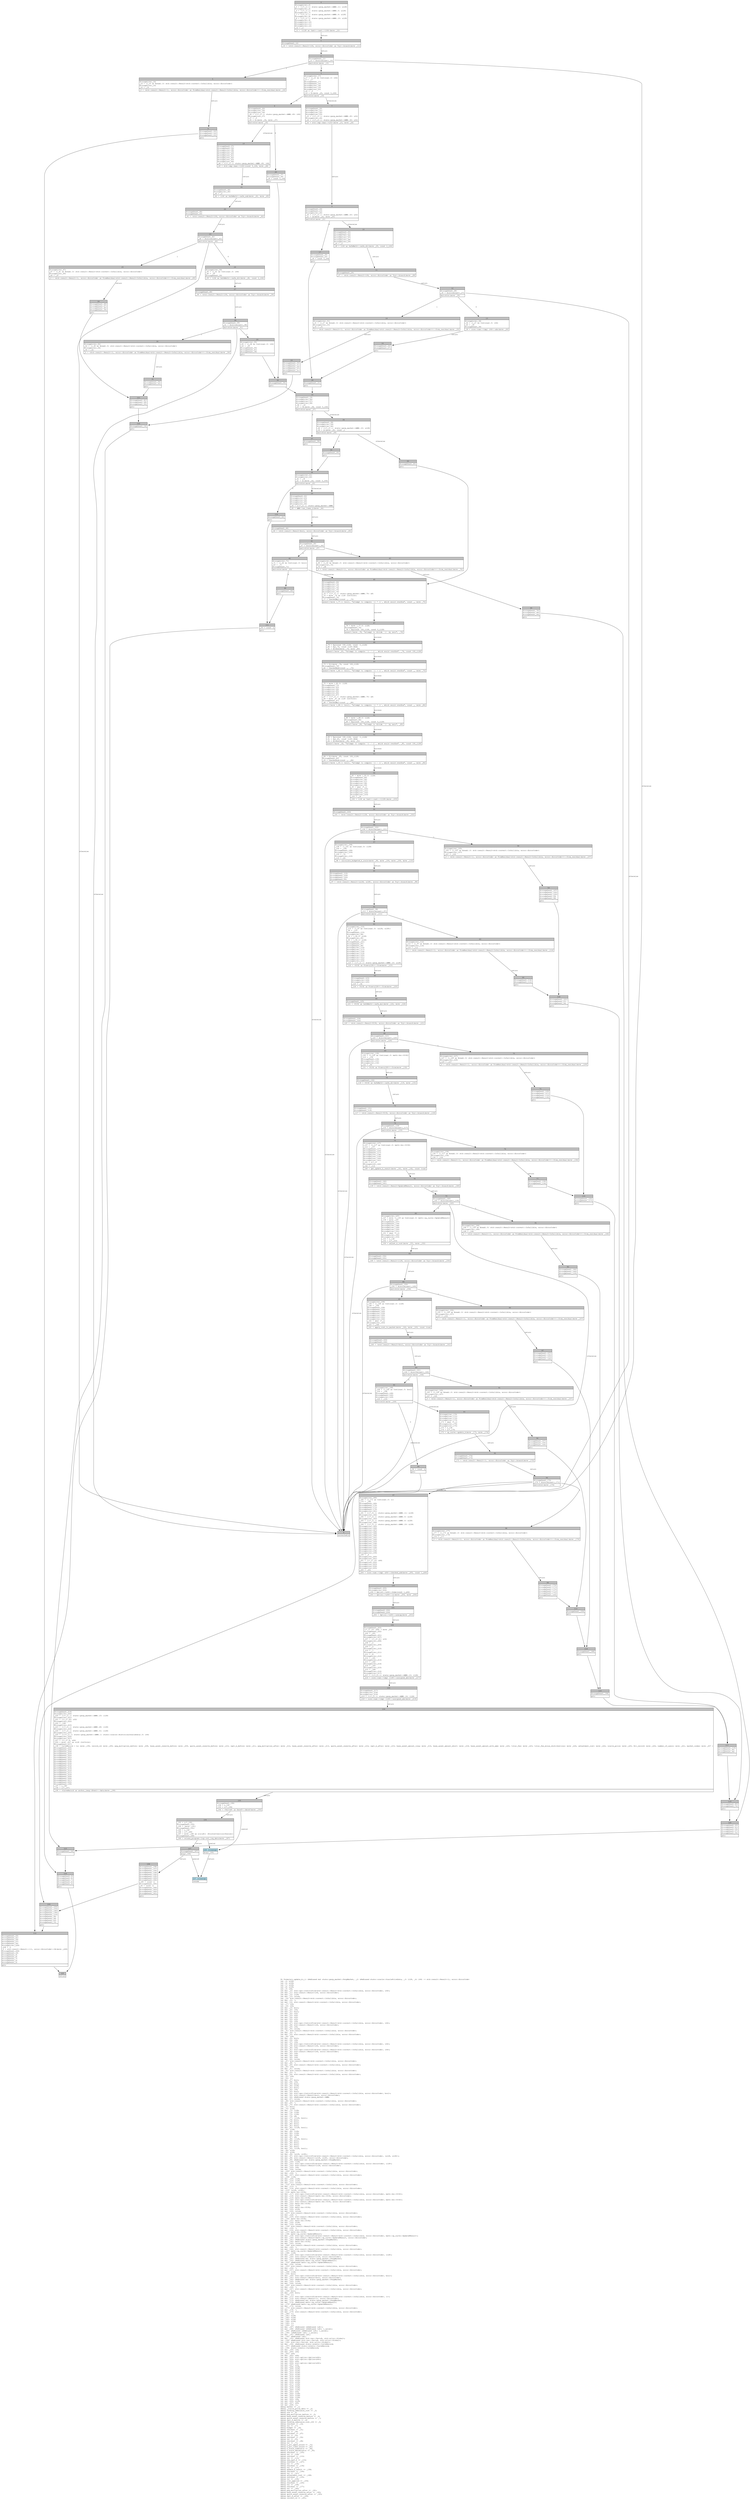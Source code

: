 digraph Mir_0_89 {
    graph [fontname="Courier, monospace"];
    node [fontname="Courier, monospace"];
    edge [fontname="Courier, monospace"];
    label=<fn formulaic_update_k(_1: &amp;ReErased mut state::perp_market::PerpMarket, _2: &amp;ReErased state::oracle::OraclePriceData, _3: i128, _4: i64) -&gt; std::result::Result&lt;(), error::ErrorCode&gt;<br align="left"/>let _5: u128;<br align="left"/>let _6: u128;<br align="left"/>let _7: u128;<br align="left"/>let _8: u128;<br align="left"/>let _9: i64;<br align="left"/>let mut _10: std::ops::ControlFlow&lt;std::result::Result&lt;std::convert::Infallible, error::ErrorCode&gt;, i64&gt;;<br align="left"/>let mut _11: std::result::Result&lt;i64, error::ErrorCode&gt;;<br align="left"/>let mut _12: i128;<br align="left"/>let mut _13: isize;<br align="left"/>let _14: std::result::Result&lt;std::convert::Infallible, error::ErrorCode&gt;;<br align="left"/>let mut _15: !;<br align="left"/>let mut _16: std::result::Result&lt;std::convert::Infallible, error::ErrorCode&gt;;<br align="left"/>let _17: i64;<br align="left"/>let _18: i64;<br align="left"/>let mut _19: bool;<br align="left"/>let mut _20: i64;<br align="left"/>let mut _21: bool;<br align="left"/>let mut _22: u32;<br align="left"/>let mut _23: u32;<br align="left"/>let mut _24: u32;<br align="left"/>let mut _25: u32;<br align="left"/>let mut _26: i64;<br align="left"/>let mut _27: std::ops::ControlFlow&lt;std::result::Result&lt;std::convert::Infallible, error::ErrorCode&gt;, i64&gt;;<br align="left"/>let mut _28: std::result::Result&lt;i64, error::ErrorCode&gt;;<br align="left"/>let mut _29: i64;<br align="left"/>let mut _30: isize;<br align="left"/>let _31: std::result::Result&lt;std::convert::Infallible, error::ErrorCode&gt;;<br align="left"/>let mut _32: !;<br align="left"/>let mut _33: std::result::Result&lt;std::convert::Infallible, error::ErrorCode&gt;;<br align="left"/>let _34: i64;<br align="left"/>let mut _35: bool;<br align="left"/>let mut _36: i64;<br align="left"/>let mut _37: i64;<br align="left"/>let mut _38: std::ops::ControlFlow&lt;std::result::Result&lt;std::convert::Infallible, error::ErrorCode&gt;, i64&gt;;<br align="left"/>let mut _39: std::result::Result&lt;i64, error::ErrorCode&gt;;<br align="left"/>let mut _40: i64;<br align="left"/>let mut _41: std::ops::ControlFlow&lt;std::result::Result&lt;std::convert::Infallible, error::ErrorCode&gt;, i64&gt;;<br align="left"/>let mut _42: std::result::Result&lt;i64, error::ErrorCode&gt;;<br align="left"/>let mut _43: i64;<br align="left"/>let mut _44: i64;<br align="left"/>let mut _45: i64;<br align="left"/>let mut _46: isize;<br align="left"/>let _47: std::result::Result&lt;std::convert::Infallible, error::ErrorCode&gt;;<br align="left"/>let mut _48: !;<br align="left"/>let mut _49: std::result::Result&lt;std::convert::Infallible, error::ErrorCode&gt;;<br align="left"/>let _50: i64;<br align="left"/>let mut _51: isize;<br align="left"/>let _52: std::result::Result&lt;std::convert::Infallible, error::ErrorCode&gt;;<br align="left"/>let mut _53: !;<br align="left"/>let mut _54: std::result::Result&lt;std::convert::Infallible, error::ErrorCode&gt;;<br align="left"/>let _55: i64;<br align="left"/>let _56: ();<br align="left"/>let mut _57: bool;<br align="left"/>let mut _58: i64;<br align="left"/>let mut _59: bool;<br align="left"/>let mut _60: u128;<br align="left"/>let mut _61: bool;<br align="left"/>let mut _62: i64;<br align="left"/>let mut _63: bool;<br align="left"/>let mut _64: std::ops::ControlFlow&lt;std::result::Result&lt;std::convert::Infallible, error::ErrorCode&gt;, bool&gt;;<br align="left"/>let mut _65: std::result::Result&lt;bool, error::ErrorCode&gt;;<br align="left"/>let mut _66: &amp;ReErased state::perp_market::AMM;<br align="left"/>let mut _67: isize;<br align="left"/>let _68: std::result::Result&lt;std::convert::Infallible, error::ErrorCode&gt;;<br align="left"/>let mut _69: !;<br align="left"/>let mut _70: std::result::Result&lt;std::convert::Infallible, error::ErrorCode&gt;;<br align="left"/>let _71: bool;<br align="left"/>let _72: i128;<br align="left"/>let mut _73: i128;<br align="left"/>let mut _74: i128;<br align="left"/>let mut _75: i128;<br align="left"/>let mut _76: u8;<br align="left"/>let mut _77: (i128, bool);<br align="left"/>let mut _78: bool;<br align="left"/>let mut _79: bool;<br align="left"/>let mut _80: bool;<br align="left"/>let mut _81: bool;<br align="left"/>let mut _82: (i128, bool);<br align="left"/>let _83: i128;<br align="left"/>let mut _84: i128;<br align="left"/>let mut _85: i128;<br align="left"/>let mut _86: i128;<br align="left"/>let mut _87: u8;<br align="left"/>let mut _88: (i128, bool);<br align="left"/>let mut _89: bool;<br align="left"/>let mut _90: bool;<br align="left"/>let mut _91: bool;<br align="left"/>let mut _92: bool;<br align="left"/>let mut _93: (i128, bool);<br align="left"/>let _94: u128;<br align="left"/>let _95: u128;<br align="left"/>let mut _96: (u128, u128);<br align="left"/>let mut _97: std::ops::ControlFlow&lt;std::result::Result&lt;std::convert::Infallible, error::ErrorCode&gt;, (u128, u128)&gt;;<br align="left"/>let mut _98: std::result::Result&lt;(u128, u128), error::ErrorCode&gt;;<br align="left"/>let mut _99: &amp;ReErased mut state::perp_market::PerpMarket;<br align="left"/>let mut _100: i128;<br align="left"/>let mut _101: std::ops::ControlFlow&lt;std::result::Result&lt;std::convert::Infallible, error::ErrorCode&gt;, i128&gt;;<br align="left"/>let mut _102: std::result::Result&lt;i128, error::ErrorCode&gt;;<br align="left"/>let mut _103: i64;<br align="left"/>let mut _104: isize;<br align="left"/>let _105: std::result::Result&lt;std::convert::Infallible, error::ErrorCode&gt;;<br align="left"/>let mut _106: !;<br align="left"/>let mut _107: std::result::Result&lt;std::convert::Infallible, error::ErrorCode&gt;;<br align="left"/>let _108: i128;<br align="left"/>let mut _109: i128;<br align="left"/>let mut _110: i128;<br align="left"/>let mut _111: isize;<br align="left"/>let _112: std::result::Result&lt;std::convert::Infallible, error::ErrorCode&gt;;<br align="left"/>let mut _113: !;<br align="left"/>let mut _114: std::result::Result&lt;std::convert::Infallible, error::ErrorCode&gt;;<br align="left"/>let _115: (u128, u128);<br align="left"/>let _116: math::bn::U192;<br align="left"/>let mut _117: std::ops::ControlFlow&lt;std::result::Result&lt;std::convert::Infallible, error::ErrorCode&gt;, math::bn::U192&gt;;<br align="left"/>let mut _118: std::result::Result&lt;math::bn::U192, error::ErrorCode&gt;;<br align="left"/>let mut _119: math::bn::U192;<br align="left"/>let mut _120: std::ops::ControlFlow&lt;std::result::Result&lt;std::convert::Infallible, error::ErrorCode&gt;, math::bn::U192&gt;;<br align="left"/>let mut _121: std::result::Result&lt;math::bn::U192, error::ErrorCode&gt;;<br align="left"/>let mut _122: math::bn::U192;<br align="left"/>let mut _123: u128;<br align="left"/>let mut _124: math::bn::U192;<br align="left"/>let mut _125: u128;<br align="left"/>let mut _126: isize;<br align="left"/>let _127: std::result::Result&lt;std::convert::Infallible, error::ErrorCode&gt;;<br align="left"/>let mut _128: !;<br align="left"/>let mut _129: std::result::Result&lt;std::convert::Infallible, error::ErrorCode&gt;;<br align="left"/>let _130: math::bn::U192;<br align="left"/>let mut _131: math::bn::U192;<br align="left"/>let mut _132: u128;<br align="left"/>let mut _133: isize;<br align="left"/>let _134: std::result::Result&lt;std::convert::Infallible, error::ErrorCode&gt;;<br align="left"/>let mut _135: !;<br align="left"/>let mut _136: std::result::Result&lt;std::convert::Infallible, error::ErrorCode&gt;;<br align="left"/>let _137: math::bn::U192;<br align="left"/>let _138: math::cp_curve::UpdateKResult;<br align="left"/>let mut _139: std::ops::ControlFlow&lt;std::result::Result&lt;std::convert::Infallible, error::ErrorCode&gt;, math::cp_curve::UpdateKResult&gt;;<br align="left"/>let mut _140: std::result::Result&lt;math::cp_curve::UpdateKResult, error::ErrorCode&gt;;<br align="left"/>let mut _141: &amp;ReErased state::perp_market::PerpMarket;<br align="left"/>let mut _142: math::bn::U192;<br align="left"/>let mut _143: isize;<br align="left"/>let _144: std::result::Result&lt;std::convert::Infallible, error::ErrorCode&gt;;<br align="left"/>let mut _145: !;<br align="left"/>let mut _146: std::result::Result&lt;std::convert::Infallible, error::ErrorCode&gt;;<br align="left"/>let _147: math::cp_curve::UpdateKResult;<br align="left"/>let _148: i128;<br align="left"/>let mut _149: std::ops::ControlFlow&lt;std::result::Result&lt;std::convert::Infallible, error::ErrorCode&gt;, i128&gt;;<br align="left"/>let mut _150: std::result::Result&lt;i128, error::ErrorCode&gt;;<br align="left"/>let mut _151: &amp;ReErased mut state::perp_market::PerpMarket;<br align="left"/>let mut _152: &amp;ReErased math::cp_curve::UpdateKResult;<br align="left"/>let _153: &amp;ReErased math::cp_curve::UpdateKResult;<br align="left"/>let mut _154: isize;<br align="left"/>let _155: std::result::Result&lt;std::convert::Infallible, error::ErrorCode&gt;;<br align="left"/>let mut _156: !;<br align="left"/>let mut _157: std::result::Result&lt;std::convert::Infallible, error::ErrorCode&gt;;<br align="left"/>let _158: i128;<br align="left"/>let _159: bool;<br align="left"/>let mut _160: std::ops::ControlFlow&lt;std::result::Result&lt;std::convert::Infallible, error::ErrorCode&gt;, bool&gt;;<br align="left"/>let mut _161: std::result::Result&lt;bool, error::ErrorCode&gt;;<br align="left"/>let mut _162: &amp;ReErased mut state::perp_market::PerpMarket;<br align="left"/>let mut _163: i128;<br align="left"/>let mut _164: isize;<br align="left"/>let _165: std::result::Result&lt;std::convert::Infallible, error::ErrorCode&gt;;<br align="left"/>let mut _166: !;<br align="left"/>let mut _167: std::result::Result&lt;std::convert::Infallible, error::ErrorCode&gt;;<br align="left"/>let _168: bool;<br align="left"/>let mut _169: bool;<br align="left"/>let _170: ();<br align="left"/>let mut _171: std::ops::ControlFlow&lt;std::result::Result&lt;std::convert::Infallible, error::ErrorCode&gt;, ()&gt;;<br align="left"/>let mut _172: std::result::Result&lt;(), error::ErrorCode&gt;;<br align="left"/>let mut _173: &amp;ReErased mut state::perp_market::PerpMarket;<br align="left"/>let mut _174: &amp;ReErased math::cp_curve::UpdateKResult;<br align="left"/>let _175: &amp;ReErased math::cp_curve::UpdateKResult;<br align="left"/>let mut _176: isize;<br align="left"/>let _177: std::result::Result&lt;std::convert::Infallible, error::ErrorCode&gt;;<br align="left"/>let mut _178: !;<br align="left"/>let mut _179: std::result::Result&lt;std::convert::Infallible, error::ErrorCode&gt;;<br align="left"/>let _180: ();<br align="left"/>let _181: u128;<br align="left"/>let _182: u128;<br align="left"/>let _183: u128;<br align="left"/>let _184: u128;<br align="left"/>let _185: ();<br align="left"/>let _186: ();<br align="left"/>let mut _187: &amp;ReErased [&amp;ReErased [u8]];<br align="left"/>let mut _188: &amp;ReErased [&amp;ReErased [u8]; 1_usize];<br align="left"/>let _189: &amp;ReErased [&amp;ReErased [u8]; 1_usize];<br align="left"/>let _190: [&amp;ReErased [u8]; 1_usize];<br align="left"/>let mut _191: &amp;ReErased [u8];<br align="left"/>let _192: &amp;ReErased [u8];<br align="left"/>let mut _193: &amp;ReErased std::vec::Vec&lt;u8, std::alloc::Global&gt;;<br align="left"/>let _194: &amp;ReErased std::vec::Vec&lt;u8, std::alloc::Global&gt;;<br align="left"/>let _195: std::vec::Vec&lt;u8, std::alloc::Global&gt;;<br align="left"/>let mut _196: &amp;ReErased state::events::CurveRecord;<br align="left"/>let _197: &amp;ReErased state::events::CurveRecord;<br align="left"/>let _198: state::events::CurveRecord;<br align="left"/>let mut _199: i64;<br align="left"/>let mut _200: u64;<br align="left"/>let _201: u64;<br align="left"/>let mut _202: u64;<br align="left"/>let mut _203: std::option::Option&lt;u64&gt;;<br align="left"/>let mut _204: std::option::Option&lt;u64&gt;;<br align="left"/>let mut _205: u64;<br align="left"/>let mut _206: std::option::Option&lt;u64&gt;;<br align="left"/>let mut _207: u16;<br align="left"/>let mut _208: u128;<br align="left"/>let mut _209: u128;<br align="left"/>let mut _210: u128;<br align="left"/>let mut _211: u128;<br align="left"/>let mut _212: u128;<br align="left"/>let mut _213: u128;<br align="left"/>let mut _214: u128;<br align="left"/>let mut _215: u128;<br align="left"/>let mut _216: u128;<br align="left"/>let mut _217: i128;<br align="left"/>let mut _218: u128;<br align="left"/>let mut _219: i128;<br align="left"/>let mut _220: i128;<br align="left"/>let mut _221: u32;<br align="left"/>let mut _222: i128;<br align="left"/>let mut _223: i128;<br align="left"/>let mut _224: i128;<br align="left"/>let mut _225: i64;<br align="left"/>let mut _226: u128;<br align="left"/>let mut _227: u64;<br align="left"/>let mut _228: ();<br align="left"/>debug market =&gt; _1;<br align="left"/>debug _oracle_price_data =&gt; _2;<br align="left"/>debug funding_imbalance_cost =&gt; _3;<br align="left"/>debug now =&gt; _4;<br align="left"/>debug peg_multiplier_before =&gt; _5;<br align="left"/>debug base_asset_reserve_before =&gt; _6;<br align="left"/>debug quote_asset_reserve_before =&gt; _7;<br align="left"/>debug sqrt_k_before =&gt; _8;<br align="left"/>debug funding_imbalance_cost_i64 =&gt; _9;<br align="left"/>debug residual =&gt; _14;<br align="left"/>debug val =&gt; _17;<br align="left"/>debug budget =&gt; _18;<br align="left"/>debug residual =&gt; _31;<br align="left"/>debug val =&gt; _34;<br align="left"/>debug residual =&gt; _47;<br align="left"/>debug val =&gt; _50;<br align="left"/>debug residual =&gt; _52;<br align="left"/>debug val =&gt; _55;<br align="left"/>debug residual =&gt; _68;<br align="left"/>debug val =&gt; _71;<br align="left"/>debug k_pct_upper_bound =&gt; _72;<br align="left"/>debug k_pct_lower_bound =&gt; _83;<br align="left"/>debug k_scale_numerator =&gt; _94;<br align="left"/>debug k_scale_denominator =&gt; _95;<br align="left"/>debug residual =&gt; _105;<br align="left"/>debug val =&gt; _108;<br align="left"/>debug residual =&gt; _112;<br align="left"/>debug val =&gt; _115;<br align="left"/>debug new_sqrt_k =&gt; _116;<br align="left"/>debug residual =&gt; _127;<br align="left"/>debug val =&gt; _130;<br align="left"/>debug residual =&gt; _134;<br align="left"/>debug val =&gt; _137;<br align="left"/>debug update_k_result =&gt; _138;<br align="left"/>debug residual =&gt; _144;<br align="left"/>debug val =&gt; _147;<br align="left"/>debug adjustment_cost =&gt; _148;<br align="left"/>debug residual =&gt; _155;<br align="left"/>debug val =&gt; _158;<br align="left"/>debug cost_applied =&gt; _159;<br align="left"/>debug residual =&gt; _165;<br align="left"/>debug val =&gt; _168;<br align="left"/>debug residual =&gt; _177;<br align="left"/>debug val =&gt; _180;<br align="left"/>debug peg_multiplier_after =&gt; _181;<br align="left"/>debug base_asset_reserve_after =&gt; _182;<br align="left"/>debug quote_asset_reserve_after =&gt; _183;<br align="left"/>debug sqrt_k_after =&gt; _184;<br align="left"/>debug current_id =&gt; _201;<br align="left"/>>;
    bb0__0_89 [shape="none", label=<<table border="0" cellborder="1" cellspacing="0"><tr><td bgcolor="gray" align="center" colspan="1">0</td></tr><tr><td align="left" balign="left">StorageLive(_5)<br/>_5 = (((*_1).1: state::perp_market::AMM).11: u128)<br/>StorageLive(_6)<br/>_6 = (((*_1).1: state::perp_market::AMM).5: u128)<br/>StorageLive(_7)<br/>_7 = (((*_1).1: state::perp_market::AMM).6: u128)<br/>StorageLive(_8)<br/>_8 = (((*_1).1: state::perp_market::AMM).10: u128)<br/>StorageLive(_9)<br/>StorageLive(_10)<br/>StorageLive(_11)<br/>StorageLive(_12)<br/>_12 = _3<br/></td></tr><tr><td align="left">_11 = &lt;i128 as Cast&gt;::cast::&lt;i64&gt;(move _12)</td></tr></table>>];
    bb1__0_89 [shape="none", label=<<table border="0" cellborder="1" cellspacing="0"><tr><td bgcolor="gray" align="center" colspan="1">1</td></tr><tr><td align="left" balign="left">StorageDead(_12)<br/></td></tr><tr><td align="left">_10 = &lt;std::result::Result&lt;i64, error::ErrorCode&gt; as Try&gt;::branch(move _11)</td></tr></table>>];
    bb2__0_89 [shape="none", label=<<table border="0" cellborder="1" cellspacing="0"><tr><td bgcolor="gray" align="center" colspan="1">2</td></tr><tr><td align="left" balign="left">StorageDead(_11)<br/>_13 = discriminant(_10)<br/></td></tr><tr><td align="left">switchInt(move _13)</td></tr></table>>];
    bb3__0_89 [shape="none", label=<<table border="0" cellborder="1" cellspacing="0"><tr><td bgcolor="gray" align="center" colspan="1">3</td></tr><tr><td align="left" balign="left">StorageLive(_17)<br/>_17 = ((_10 as Continue).0: i64)<br/>_9 = _17<br/>StorageDead(_17)<br/>StorageDead(_10)<br/>StorageLive(_18)<br/>StorageLive(_19)<br/>StorageLive(_20)<br/>_20 = _9<br/>_19 = Lt(move _20, const 0_i64)<br/></td></tr><tr><td align="left">switchInt(move _19)</td></tr></table>>];
    bb4__0_89 [shape="none", label=<<table border="0" cellborder="1" cellspacing="0"><tr><td bgcolor="gray" align="center" colspan="1">4</td></tr><tr><td align="left">unreachable</td></tr></table>>];
    bb5__0_89 [shape="none", label=<<table border="0" cellborder="1" cellspacing="0"><tr><td bgcolor="gray" align="center" colspan="1">5</td></tr><tr><td align="left" balign="left">StorageLive(_14)<br/>_14 = ((_10 as Break).0: std::result::Result&lt;std::convert::Infallible, error::ErrorCode&gt;)<br/>StorageLive(_16)<br/>_16 = _14<br/></td></tr><tr><td align="left">_0 = &lt;std::result::Result&lt;(), error::ErrorCode&gt; as FromResidual&lt;std::result::Result&lt;Infallible, error::ErrorCode&gt;&gt;&gt;::from_residual(move _16)</td></tr></table>>];
    bb6__0_89 [shape="none", label=<<table border="0" cellborder="1" cellspacing="0"><tr><td bgcolor="gray" align="center" colspan="1">6</td></tr><tr><td align="left" balign="left">StorageDead(_16)<br/>StorageDead(_14)<br/>StorageDead(_10)<br/></td></tr><tr><td align="left">goto</td></tr></table>>];
    bb7__0_89 [shape="none", label=<<table border="0" cellborder="1" cellspacing="0"><tr><td bgcolor="gray" align="center" colspan="1">7</td></tr><tr><td align="left" balign="left">StorageDead(_20)<br/>StorageLive(_21)<br/>StorageLive(_22)<br/>StorageLive(_23)<br/>_23 = (((*_1).1: state::perp_market::AMM).65: u32)<br/>StorageLive(_24)<br/>_24 = (((*_1).1: state::perp_market::AMM).66: u32)<br/></td></tr><tr><td align="left">_22 = std::cmp::max::&lt;u32&gt;(move _23, move _24)</td></tr></table>>];
    bb8__0_89 [shape="none", label=<<table border="0" cellborder="1" cellspacing="0"><tr><td bgcolor="gray" align="center" colspan="1">8</td></tr><tr><td align="left" balign="left">StorageDead(_20)<br/>StorageLive(_35)<br/>StorageLive(_36)<br/>_36 = (((*_1).1: state::perp_market::AMM).49: i64)<br/>StorageLive(_37)<br/>_37 = _9<br/>_35 = Lt(move _36, move _37)<br/></td></tr><tr><td align="left">switchInt(move _35)</td></tr></table>>];
    bb9__0_89 [shape="none", label=<<table border="0" cellborder="1" cellspacing="0"><tr><td bgcolor="gray" align="center" colspan="1">9</td></tr><tr><td align="left" balign="left">StorageDead(_24)<br/>StorageDead(_23)<br/>StorageLive(_25)<br/>_25 = (((*_1).1: state::perp_market::AMM).63: u32)<br/>_21 = Le(move _22, move _25)<br/></td></tr><tr><td align="left">switchInt(move _21)</td></tr></table>>];
    bb10__0_89 [shape="none", label=<<table border="0" cellborder="1" cellspacing="0"><tr><td bgcolor="gray" align="center" colspan="1">10</td></tr><tr><td align="left" balign="left">StorageDead(_25)<br/>StorageDead(_22)<br/>StorageLive(_26)<br/>StorageLive(_27)<br/>StorageLive(_28)<br/>StorageLive(_29)<br/>_29 = _9<br/></td></tr><tr><td align="left">_28 = &lt;i64 as SafeMath&gt;::safe_div(move _29, const 2_i64)</td></tr></table>>];
    bb11__0_89 [shape="none", label=<<table border="0" cellborder="1" cellspacing="0"><tr><td bgcolor="gray" align="center" colspan="1">11</td></tr><tr><td align="left" balign="left">StorageDead(_29)<br/></td></tr><tr><td align="left">_27 = &lt;std::result::Result&lt;i64, error::ErrorCode&gt; as Try&gt;::branch(move _28)</td></tr></table>>];
    bb12__0_89 [shape="none", label=<<table border="0" cellborder="1" cellspacing="0"><tr><td bgcolor="gray" align="center" colspan="1">12</td></tr><tr><td align="left" balign="left">StorageDead(_28)<br/>_30 = discriminant(_27)<br/></td></tr><tr><td align="left">switchInt(move _30)</td></tr></table>>];
    bb13__0_89 [shape="none", label=<<table border="0" cellborder="1" cellspacing="0"><tr><td bgcolor="gray" align="center" colspan="1">13</td></tr><tr><td align="left" balign="left">StorageLive(_34)<br/>_34 = ((_27 as Continue).0: i64)<br/>_26 = _34<br/>StorageDead(_34)<br/></td></tr><tr><td align="left">_18 = core::num::&lt;impl i64&gt;::abs(move _26)</td></tr></table>>];
    bb14__0_89 [shape="none", label=<<table border="0" cellborder="1" cellspacing="0"><tr><td bgcolor="gray" align="center" colspan="1">14</td></tr><tr><td align="left" balign="left">StorageLive(_31)<br/>_31 = ((_27 as Break).0: std::result::Result&lt;std::convert::Infallible, error::ErrorCode&gt;)<br/>StorageLive(_33)<br/>_33 = _31<br/></td></tr><tr><td align="left">_0 = &lt;std::result::Result&lt;(), error::ErrorCode&gt; as FromResidual&lt;std::result::Result&lt;Infallible, error::ErrorCode&gt;&gt;&gt;::from_residual(move _33)</td></tr></table>>];
    bb15__0_89 [shape="none", label=<<table border="0" cellborder="1" cellspacing="0"><tr><td bgcolor="gray" align="center" colspan="1">15</td></tr><tr><td align="left" balign="left">StorageDead(_33)<br/>StorageDead(_31)<br/>StorageDead(_26)<br/>StorageDead(_27)<br/>StorageDead(_21)<br/></td></tr><tr><td align="left">goto</td></tr></table>>];
    bb16__0_89 [shape="none", label=<<table border="0" cellborder="1" cellspacing="0"><tr><td bgcolor="gray" align="center" colspan="1">16</td></tr><tr><td align="left" balign="left">StorageDead(_26)<br/>StorageDead(_27)<br/></td></tr><tr><td align="left">goto</td></tr></table>>];
    bb17__0_89 [shape="none", label=<<table border="0" cellborder="1" cellspacing="0"><tr><td bgcolor="gray" align="center" colspan="1">17</td></tr><tr><td align="left" balign="left">StorageDead(_25)<br/>StorageDead(_22)<br/>_18 = const 0_i64<br/></td></tr><tr><td align="left">goto</td></tr></table>>];
    bb18__0_89 [shape="none", label=<<table border="0" cellborder="1" cellspacing="0"><tr><td bgcolor="gray" align="center" colspan="1">18</td></tr><tr><td align="left" balign="left">StorageDead(_21)<br/></td></tr><tr><td align="left">goto</td></tr></table>>];
    bb19__0_89 [shape="none", label=<<table border="0" cellborder="1" cellspacing="0"><tr><td bgcolor="gray" align="center" colspan="1">19</td></tr><tr><td align="left" balign="left">StorageDead(_37)<br/>StorageDead(_36)<br/>StorageLive(_38)<br/>StorageLive(_39)<br/>StorageLive(_40)<br/>StorageLive(_41)<br/>StorageLive(_42)<br/>StorageLive(_43)<br/>StorageLive(_44)<br/>_44 = (((*_1).1: state::perp_market::AMM).49: i64)<br/></td></tr><tr><td align="left">_43 = std::cmp::max::&lt;i64&gt;(const 0_i64, move _44)</td></tr></table>>];
    bb20__0_89 [shape="none", label=<<table border="0" cellborder="1" cellspacing="0"><tr><td bgcolor="gray" align="center" colspan="1">20</td></tr><tr><td align="left" balign="left">StorageDead(_37)<br/>StorageDead(_36)<br/>_18 = const 0_i64<br/></td></tr><tr><td align="left">goto</td></tr></table>>];
    bb21__0_89 [shape="none", label=<<table border="0" cellborder="1" cellspacing="0"><tr><td bgcolor="gray" align="center" colspan="1">21</td></tr><tr><td align="left" balign="left">StorageDead(_44)<br/>StorageLive(_45)<br/>_45 = _9<br/></td></tr><tr><td align="left">_42 = &lt;i64 as SafeMath&gt;::safe_sub(move _43, move _45)</td></tr></table>>];
    bb22__0_89 [shape="none", label=<<table border="0" cellborder="1" cellspacing="0"><tr><td bgcolor="gray" align="center" colspan="1">22</td></tr><tr><td align="left" balign="left">StorageDead(_45)<br/>StorageDead(_43)<br/></td></tr><tr><td align="left">_41 = &lt;std::result::Result&lt;i64, error::ErrorCode&gt; as Try&gt;::branch(move _42)</td></tr></table>>];
    bb23__0_89 [shape="none", label=<<table border="0" cellborder="1" cellspacing="0"><tr><td bgcolor="gray" align="center" colspan="1">23</td></tr><tr><td align="left" balign="left">StorageDead(_42)<br/>_46 = discriminant(_41)<br/></td></tr><tr><td align="left">switchInt(move _46)</td></tr></table>>];
    bb24__0_89 [shape="none", label=<<table border="0" cellborder="1" cellspacing="0"><tr><td bgcolor="gray" align="center" colspan="1">24</td></tr><tr><td align="left" balign="left">StorageLive(_50)<br/>_50 = ((_41 as Continue).0: i64)<br/>_40 = _50<br/>StorageDead(_50)<br/></td></tr><tr><td align="left">_39 = &lt;i64 as SafeMath&gt;::safe_div(move _40, const 2_i64)</td></tr></table>>];
    bb25__0_89 [shape="none", label=<<table border="0" cellborder="1" cellspacing="0"><tr><td bgcolor="gray" align="center" colspan="1">25</td></tr><tr><td align="left" balign="left">StorageLive(_47)<br/>_47 = ((_41 as Break).0: std::result::Result&lt;std::convert::Infallible, error::ErrorCode&gt;)<br/>StorageLive(_49)<br/>_49 = _47<br/></td></tr><tr><td align="left">_0 = &lt;std::result::Result&lt;(), error::ErrorCode&gt; as FromResidual&lt;std::result::Result&lt;Infallible, error::ErrorCode&gt;&gt;&gt;::from_residual(move _49)</td></tr></table>>];
    bb26__0_89 [shape="none", label=<<table border="0" cellborder="1" cellspacing="0"><tr><td bgcolor="gray" align="center" colspan="1">26</td></tr><tr><td align="left" balign="left">StorageDead(_49)<br/>StorageDead(_47)<br/>StorageDead(_40)<br/>StorageDead(_39)<br/></td></tr><tr><td align="left">goto</td></tr></table>>];
    bb27__0_89 [shape="none", label=<<table border="0" cellborder="1" cellspacing="0"><tr><td bgcolor="gray" align="center" colspan="1">27</td></tr><tr><td align="left" balign="left">StorageDead(_40)<br/></td></tr><tr><td align="left">_38 = &lt;std::result::Result&lt;i64, error::ErrorCode&gt; as Try&gt;::branch(move _39)</td></tr></table>>];
    bb28__0_89 [shape="none", label=<<table border="0" cellborder="1" cellspacing="0"><tr><td bgcolor="gray" align="center" colspan="1">28</td></tr><tr><td align="left" balign="left">StorageDead(_39)<br/>_51 = discriminant(_38)<br/></td></tr><tr><td align="left">switchInt(move _51)</td></tr></table>>];
    bb29__0_89 [shape="none", label=<<table border="0" cellborder="1" cellspacing="0"><tr><td bgcolor="gray" align="center" colspan="1">29</td></tr><tr><td align="left" balign="left">StorageLive(_55)<br/>_55 = ((_38 as Continue).0: i64)<br/>_18 = _55<br/>StorageDead(_55)<br/>StorageDead(_41)<br/>StorageDead(_38)<br/></td></tr><tr><td align="left">goto</td></tr></table>>];
    bb30__0_89 [shape="none", label=<<table border="0" cellborder="1" cellspacing="0"><tr><td bgcolor="gray" align="center" colspan="1">30</td></tr><tr><td align="left" balign="left">StorageLive(_52)<br/>_52 = ((_38 as Break).0: std::result::Result&lt;std::convert::Infallible, error::ErrorCode&gt;)<br/>StorageLive(_54)<br/>_54 = _52<br/></td></tr><tr><td align="left">_0 = &lt;std::result::Result&lt;(), error::ErrorCode&gt; as FromResidual&lt;std::result::Result&lt;Infallible, error::ErrorCode&gt;&gt;&gt;::from_residual(move _54)</td></tr></table>>];
    bb31__0_89 [shape="none", label=<<table border="0" cellborder="1" cellspacing="0"><tr><td bgcolor="gray" align="center" colspan="1">31</td></tr><tr><td align="left" balign="left">StorageDead(_54)<br/>StorageDead(_52)<br/></td></tr><tr><td align="left">goto</td></tr></table>>];
    bb32__0_89 [shape="none", label=<<table border="0" cellborder="1" cellspacing="0"><tr><td bgcolor="gray" align="center" colspan="1">32</td></tr><tr><td align="left" balign="left">StorageDead(_35)<br/></td></tr><tr><td align="left">goto</td></tr></table>>];
    bb33__0_89 [shape="none", label=<<table border="0" cellborder="1" cellspacing="0"><tr><td bgcolor="gray" align="center" colspan="1">33</td></tr><tr><td align="left" balign="left">StorageDead(_19)<br/>StorageLive(_56)<br/>StorageLive(_57)<br/>StorageLive(_58)<br/>_58 = _18<br/>_57 = Gt(move _58, const 0_i64)<br/></td></tr><tr><td align="left">switchInt(move _57)</td></tr></table>>];
    bb34__0_89 [shape="none", label=<<table border="0" cellborder="1" cellspacing="0"><tr><td bgcolor="gray" align="center" colspan="1">34</td></tr><tr><td align="left" balign="left">StorageDead(_58)<br/>StorageLive(_59)<br/>StorageLive(_60)<br/>_60 = (((*_1).1: state::perp_market::AMM).10: u128)<br/>_59 = Lt(move _60, const _)<br/></td></tr><tr><td align="left">switchInt(move _59)</td></tr></table>>];
    bb35__0_89 [shape="none", label=<<table border="0" cellborder="1" cellspacing="0"><tr><td bgcolor="gray" align="center" colspan="1">35</td></tr><tr><td align="left" balign="left">StorageDead(_60)<br/></td></tr><tr><td align="left">goto</td></tr></table>>];
    bb36__0_89 [shape="none", label=<<table border="0" cellborder="1" cellspacing="0"><tr><td bgcolor="gray" align="center" colspan="1">36</td></tr><tr><td align="left" balign="left">StorageDead(_60)<br/></td></tr><tr><td align="left">goto</td></tr></table>>];
    bb37__0_89 [shape="none", label=<<table border="0" cellborder="1" cellspacing="0"><tr><td bgcolor="gray" align="center" colspan="1">37</td></tr><tr><td align="left" balign="left">StorageDead(_58)<br/></td></tr><tr><td align="left">goto</td></tr></table>>];
    bb38__0_89 [shape="none", label=<<table border="0" cellborder="1" cellspacing="0"><tr><td bgcolor="gray" align="center" colspan="1">38</td></tr><tr><td align="left" balign="left">StorageLive(_61)<br/>StorageLive(_62)<br/>_62 = _18<br/>_61 = Lt(move _62, const 0_i64)<br/></td></tr><tr><td align="left">switchInt(move _61)</td></tr></table>>];
    bb39__0_89 [shape="none", label=<<table border="0" cellborder="1" cellspacing="0"><tr><td bgcolor="gray" align="center" colspan="1">39</td></tr><tr><td align="left" balign="left">StorageDead(_62)<br/>StorageLive(_63)<br/>StorageLive(_64)<br/>StorageLive(_65)<br/>StorageLive(_66)<br/>_66 = &amp;((*_1).1: state::perp_market::AMM)<br/></td></tr><tr><td align="left">_65 = AMM::can_lower_k(move _66)</td></tr></table>>];
    bb40__0_89 [shape="none", label=<<table border="0" cellborder="1" cellspacing="0"><tr><td bgcolor="gray" align="center" colspan="1">40</td></tr><tr><td align="left" balign="left">StorageDead(_66)<br/></td></tr><tr><td align="left">_64 = &lt;std::result::Result&lt;bool, error::ErrorCode&gt; as Try&gt;::branch(move _65)</td></tr></table>>];
    bb41__0_89 [shape="none", label=<<table border="0" cellborder="1" cellspacing="0"><tr><td bgcolor="gray" align="center" colspan="1">41</td></tr><tr><td align="left" balign="left">StorageDead(_65)<br/>_67 = discriminant(_64)<br/></td></tr><tr><td align="left">switchInt(move _67)</td></tr></table>>];
    bb42__0_89 [shape="none", label=<<table border="0" cellborder="1" cellspacing="0"><tr><td bgcolor="gray" align="center" colspan="1">42</td></tr><tr><td align="left" balign="left">StorageLive(_71)<br/>_71 = ((_64 as Continue).0: bool)<br/>_63 = _71<br/>StorageDead(_71)<br/></td></tr><tr><td align="left">switchInt(move _63)</td></tr></table>>];
    bb43__0_89 [shape="none", label=<<table border="0" cellborder="1" cellspacing="0"><tr><td bgcolor="gray" align="center" colspan="1">43</td></tr><tr><td align="left" balign="left">StorageLive(_68)<br/>_68 = ((_64 as Break).0: std::result::Result&lt;std::convert::Infallible, error::ErrorCode&gt;)<br/>StorageLive(_70)<br/>_70 = _68<br/></td></tr><tr><td align="left">_0 = &lt;std::result::Result&lt;(), error::ErrorCode&gt; as FromResidual&lt;std::result::Result&lt;Infallible, error::ErrorCode&gt;&gt;&gt;::from_residual(move _70)</td></tr></table>>];
    bb44__0_89 [shape="none", label=<<table border="0" cellborder="1" cellspacing="0"><tr><td bgcolor="gray" align="center" colspan="1">44</td></tr><tr><td align="left" balign="left">StorageDead(_70)<br/>StorageDead(_68)<br/>StorageDead(_64)<br/></td></tr><tr><td align="left">goto</td></tr></table>>];
    bb45__0_89 [shape="none", label=<<table border="0" cellborder="1" cellspacing="0"><tr><td bgcolor="gray" align="center" colspan="1">45</td></tr><tr><td align="left" balign="left">StorageDead(_64)<br/>StorageLive(_72)<br/>StorageLive(_73)<br/>StorageLive(_74)<br/>StorageLive(_75)<br/>StorageLive(_76)<br/>_76 = (((*_1).1: state::perp_market::AMM).70: u8)<br/>_75 = move _76 as i128 (IntToInt)<br/>StorageDead(_76)<br/>_77 = CheckedMul(const _, _75)<br/></td></tr><tr><td align="left">assert(!move (_77.1: bool), &quot;attempt to compute `{} * {}`, which would overflow&quot;, const _, move _75)</td></tr></table>>];
    bb46__0_89 [shape="none", label=<<table border="0" cellborder="1" cellspacing="0"><tr><td bgcolor="gray" align="center" colspan="1">46</td></tr><tr><td align="left" balign="left">StorageDead(_64)<br/></td></tr><tr><td align="left">goto</td></tr></table>>];
    bb47__0_89 [shape="none", label=<<table border="0" cellborder="1" cellspacing="0"><tr><td bgcolor="gray" align="center" colspan="1">47</td></tr><tr><td align="left" balign="left">_74 = move (_77.0: i128)<br/>StorageDead(_75)<br/>_78 = Eq(const 100_i128, const 0_i128)<br/></td></tr><tr><td align="left">assert(!move _78, &quot;attempt to divide `{}` by zero&quot;, _74)</td></tr></table>>];
    bb48__0_89 [shape="none", label=<<table border="0" cellborder="1" cellspacing="0"><tr><td bgcolor="gray" align="center" colspan="1">48</td></tr><tr><td align="left" balign="left">_79 = Eq(const 100_i128, const -1_i128)<br/>_80 = Eq(_74, const i128::MIN)<br/>_81 = BitAnd(move _79, move _80)<br/></td></tr><tr><td align="left">assert(!move _81, &quot;attempt to compute `{} / {}`, which would overflow&quot;, _74, const 100_i128)</td></tr></table>>];
    bb49__0_89 [shape="none", label=<<table border="0" cellborder="1" cellspacing="0"><tr><td bgcolor="gray" align="center" colspan="1">49</td></tr><tr><td align="left" balign="left">_73 = Div(move _74, const 100_i128)<br/>StorageDead(_74)<br/>_82 = CheckedAdd(const _, _73)<br/></td></tr><tr><td align="left">assert(!move (_82.1: bool), &quot;attempt to compute `{} + {}`, which would overflow&quot;, const _, move _73)</td></tr></table>>];
    bb50__0_89 [shape="none", label=<<table border="0" cellborder="1" cellspacing="0"><tr><td bgcolor="gray" align="center" colspan="1">50</td></tr><tr><td align="left" balign="left">_72 = move (_82.0: i128)<br/>StorageDead(_73)<br/>StorageLive(_83)<br/>StorageLive(_84)<br/>StorageLive(_85)<br/>StorageLive(_86)<br/>StorageLive(_87)<br/>_87 = (((*_1).1: state::perp_market::AMM).70: u8)<br/>_86 = move _87 as i128 (IntToInt)<br/>StorageDead(_87)<br/>_88 = CheckedMul(const _, _86)<br/></td></tr><tr><td align="left">assert(!move (_88.1: bool), &quot;attempt to compute `{} * {}`, which would overflow&quot;, const _, move _86)</td></tr></table>>];
    bb51__0_89 [shape="none", label=<<table border="0" cellborder="1" cellspacing="0"><tr><td bgcolor="gray" align="center" colspan="1">51</td></tr><tr><td align="left" balign="left">_85 = move (_88.0: i128)<br/>StorageDead(_86)<br/>_89 = Eq(const 100_i128, const 0_i128)<br/></td></tr><tr><td align="left">assert(!move _89, &quot;attempt to divide `{}` by zero&quot;, _85)</td></tr></table>>];
    bb52__0_89 [shape="none", label=<<table border="0" cellborder="1" cellspacing="0"><tr><td bgcolor="gray" align="center" colspan="1">52</td></tr><tr><td align="left" balign="left">_90 = Eq(const 100_i128, const -1_i128)<br/>_91 = Eq(_85, const i128::MIN)<br/>_92 = BitAnd(move _90, move _91)<br/></td></tr><tr><td align="left">assert(!move _92, &quot;attempt to compute `{} / {}`, which would overflow&quot;, _85, const 100_i128)</td></tr></table>>];
    bb53__0_89 [shape="none", label=<<table border="0" cellborder="1" cellspacing="0"><tr><td bgcolor="gray" align="center" colspan="1">53</td></tr><tr><td align="left" balign="left">_84 = Div(move _85, const 100_i128)<br/>StorageDead(_85)<br/>_93 = CheckedSub(const _, _84)<br/></td></tr><tr><td align="left">assert(!move (_93.1: bool), &quot;attempt to compute `{} - {}`, which would overflow&quot;, const _, move _84)</td></tr></table>>];
    bb54__0_89 [shape="none", label=<<table border="0" cellborder="1" cellspacing="0"><tr><td bgcolor="gray" align="center" colspan="1">54</td></tr><tr><td align="left" balign="left">_83 = move (_93.0: i128)<br/>StorageDead(_84)<br/>StorageLive(_96)<br/>StorageLive(_97)<br/>StorageLive(_98)<br/>StorageLive(_99)<br/>_99 = &amp;mut (*_1)<br/>StorageLive(_100)<br/>StorageLive(_101)<br/>StorageLive(_102)<br/>StorageLive(_103)<br/>_103 = _18<br/></td></tr><tr><td align="left">_102 = &lt;i64 as Cast&gt;::cast::&lt;i128&gt;(move _103)</td></tr></table>>];
    bb55__0_89 [shape="none", label=<<table border="0" cellborder="1" cellspacing="0"><tr><td bgcolor="gray" align="center" colspan="1">55</td></tr><tr><td align="left" balign="left">StorageDead(_103)<br/></td></tr><tr><td align="left">_101 = &lt;std::result::Result&lt;i128, error::ErrorCode&gt; as Try&gt;::branch(move _102)</td></tr></table>>];
    bb56__0_89 [shape="none", label=<<table border="0" cellborder="1" cellspacing="0"><tr><td bgcolor="gray" align="center" colspan="1">56</td></tr><tr><td align="left" balign="left">StorageDead(_102)<br/>_104 = discriminant(_101)<br/></td></tr><tr><td align="left">switchInt(move _104)</td></tr></table>>];
    bb57__0_89 [shape="none", label=<<table border="0" cellborder="1" cellspacing="0"><tr><td bgcolor="gray" align="center" colspan="1">57</td></tr><tr><td align="left" balign="left">StorageLive(_108)<br/>_108 = ((_101 as Continue).0: i128)<br/>_100 = _108<br/>StorageDead(_108)<br/>StorageLive(_109)<br/>_109 = _72<br/>StorageLive(_110)<br/>_110 = _83<br/></td></tr><tr><td align="left">_98 = calculate_budgeted_k_scale(move _99, move _100, move _109, move _110)</td></tr></table>>];
    bb58__0_89 [shape="none", label=<<table border="0" cellborder="1" cellspacing="0"><tr><td bgcolor="gray" align="center" colspan="1">58</td></tr><tr><td align="left" balign="left">StorageLive(_105)<br/>_105 = ((_101 as Break).0: std::result::Result&lt;std::convert::Infallible, error::ErrorCode&gt;)<br/>StorageLive(_107)<br/>_107 = _105<br/></td></tr><tr><td align="left">_0 = &lt;std::result::Result&lt;(), error::ErrorCode&gt; as FromResidual&lt;std::result::Result&lt;Infallible, error::ErrorCode&gt;&gt;&gt;::from_residual(move _107)</td></tr></table>>];
    bb59__0_89 [shape="none", label=<<table border="0" cellborder="1" cellspacing="0"><tr><td bgcolor="gray" align="center" colspan="1">59</td></tr><tr><td align="left" balign="left">StorageDead(_107)<br/>StorageDead(_105)<br/>StorageDead(_100)<br/>StorageDead(_99)<br/>StorageDead(_98)<br/></td></tr><tr><td align="left">goto</td></tr></table>>];
    bb60__0_89 [shape="none", label=<<table border="0" cellborder="1" cellspacing="0"><tr><td bgcolor="gray" align="center" colspan="1">60</td></tr><tr><td align="left" balign="left">StorageDead(_110)<br/>StorageDead(_109)<br/>StorageDead(_100)<br/>StorageDead(_99)<br/></td></tr><tr><td align="left">_97 = &lt;std::result::Result&lt;(u128, u128), error::ErrorCode&gt; as Try&gt;::branch(move _98)</td></tr></table>>];
    bb61__0_89 [shape="none", label=<<table border="0" cellborder="1" cellspacing="0"><tr><td bgcolor="gray" align="center" colspan="1">61</td></tr><tr><td align="left" balign="left">StorageDead(_98)<br/>_111 = discriminant(_97)<br/></td></tr><tr><td align="left">switchInt(move _111)</td></tr></table>>];
    bb62__0_89 [shape="none", label=<<table border="0" cellborder="1" cellspacing="0"><tr><td bgcolor="gray" align="center" colspan="1">62</td></tr><tr><td align="left" balign="left">StorageLive(_115)<br/>_115 = ((_97 as Continue).0: (u128, u128))<br/>_96 = _115<br/>StorageDead(_115)<br/>StorageLive(_94)<br/>_94 = (_96.0: u128)<br/>StorageLive(_95)<br/>_95 = (_96.1: u128)<br/>StorageDead(_101)<br/>StorageDead(_97)<br/>StorageDead(_96)<br/>StorageLive(_116)<br/>StorageLive(_117)<br/>StorageLive(_118)<br/>StorageLive(_119)<br/>StorageLive(_120)<br/>StorageLive(_121)<br/>StorageLive(_122)<br/>StorageLive(_123)<br/>_123 = (((*_1).1: state::perp_market::AMM).10: u128)<br/></td></tr><tr><td align="left">_122 = &lt;U192 as From&lt;u128&gt;&gt;::from(move _123)</td></tr></table>>];
    bb63__0_89 [shape="none", label=<<table border="0" cellborder="1" cellspacing="0"><tr><td bgcolor="gray" align="center" colspan="1">63</td></tr><tr><td align="left" balign="left">StorageLive(_112)<br/>_112 = ((_97 as Break).0: std::result::Result&lt;std::convert::Infallible, error::ErrorCode&gt;)<br/>StorageLive(_114)<br/>_114 = _112<br/></td></tr><tr><td align="left">_0 = &lt;std::result::Result&lt;(), error::ErrorCode&gt; as FromResidual&lt;std::result::Result&lt;Infallible, error::ErrorCode&gt;&gt;&gt;::from_residual(move _114)</td></tr></table>>];
    bb64__0_89 [shape="none", label=<<table border="0" cellborder="1" cellspacing="0"><tr><td bgcolor="gray" align="center" colspan="1">64</td></tr><tr><td align="left" balign="left">StorageDead(_114)<br/>StorageDead(_112)<br/></td></tr><tr><td align="left">goto</td></tr></table>>];
    bb65__0_89 [shape="none", label=<<table border="0" cellborder="1" cellspacing="0"><tr><td bgcolor="gray" align="center" colspan="1">65</td></tr><tr><td align="left" balign="left">StorageDead(_123)<br/>StorageLive(_124)<br/>StorageLive(_125)<br/>_125 = _94<br/></td></tr><tr><td align="left">_124 = &lt;U192 as From&lt;u128&gt;&gt;::from(move _125)</td></tr></table>>];
    bb66__0_89 [shape="none", label=<<table border="0" cellborder="1" cellspacing="0"><tr><td bgcolor="gray" align="center" colspan="1">66</td></tr><tr><td align="left" balign="left">StorageDead(_125)<br/></td></tr><tr><td align="left">_121 = &lt;U192 as SafeMath&gt;::safe_mul(move _122, move _124)</td></tr></table>>];
    bb67__0_89 [shape="none", label=<<table border="0" cellborder="1" cellspacing="0"><tr><td bgcolor="gray" align="center" colspan="1">67</td></tr><tr><td align="left" balign="left">StorageDead(_124)<br/>StorageDead(_122)<br/></td></tr><tr><td align="left">_120 = &lt;std::result::Result&lt;U192, error::ErrorCode&gt; as Try&gt;::branch(move _121)</td></tr></table>>];
    bb68__0_89 [shape="none", label=<<table border="0" cellborder="1" cellspacing="0"><tr><td bgcolor="gray" align="center" colspan="1">68</td></tr><tr><td align="left" balign="left">StorageDead(_121)<br/>_126 = discriminant(_120)<br/></td></tr><tr><td align="left">switchInt(move _126)</td></tr></table>>];
    bb69__0_89 [shape="none", label=<<table border="0" cellborder="1" cellspacing="0"><tr><td bgcolor="gray" align="center" colspan="1">69</td></tr><tr><td align="left" balign="left">StorageLive(_130)<br/>_130 = ((_120 as Continue).0: math::bn::U192)<br/>_119 = _130<br/>StorageDead(_130)<br/>StorageLive(_131)<br/>StorageLive(_132)<br/>_132 = _95<br/></td></tr><tr><td align="left">_131 = &lt;U192 as From&lt;u128&gt;&gt;::from(move _132)</td></tr></table>>];
    bb70__0_89 [shape="none", label=<<table border="0" cellborder="1" cellspacing="0"><tr><td bgcolor="gray" align="center" colspan="1">70</td></tr><tr><td align="left" balign="left">StorageLive(_127)<br/>_127 = ((_120 as Break).0: std::result::Result&lt;std::convert::Infallible, error::ErrorCode&gt;)<br/>StorageLive(_129)<br/>_129 = _127<br/></td></tr><tr><td align="left">_0 = &lt;std::result::Result&lt;(), error::ErrorCode&gt; as FromResidual&lt;std::result::Result&lt;Infallible, error::ErrorCode&gt;&gt;&gt;::from_residual(move _129)</td></tr></table>>];
    bb71__0_89 [shape="none", label=<<table border="0" cellborder="1" cellspacing="0"><tr><td bgcolor="gray" align="center" colspan="1">71</td></tr><tr><td align="left" balign="left">StorageDead(_129)<br/>StorageDead(_127)<br/>StorageDead(_119)<br/>StorageDead(_118)<br/></td></tr><tr><td align="left">goto</td></tr></table>>];
    bb72__0_89 [shape="none", label=<<table border="0" cellborder="1" cellspacing="0"><tr><td bgcolor="gray" align="center" colspan="1">72</td></tr><tr><td align="left" balign="left">StorageDead(_132)<br/></td></tr><tr><td align="left">_118 = &lt;U192 as SafeMath&gt;::safe_div(move _119, move _131)</td></tr></table>>];
    bb73__0_89 [shape="none", label=<<table border="0" cellborder="1" cellspacing="0"><tr><td bgcolor="gray" align="center" colspan="1">73</td></tr><tr><td align="left" balign="left">StorageDead(_131)<br/>StorageDead(_119)<br/></td></tr><tr><td align="left">_117 = &lt;std::result::Result&lt;U192, error::ErrorCode&gt; as Try&gt;::branch(move _118)</td></tr></table>>];
    bb74__0_89 [shape="none", label=<<table border="0" cellborder="1" cellspacing="0"><tr><td bgcolor="gray" align="center" colspan="1">74</td></tr><tr><td align="left" balign="left">StorageDead(_118)<br/>_133 = discriminant(_117)<br/></td></tr><tr><td align="left">switchInt(move _133)</td></tr></table>>];
    bb75__0_89 [shape="none", label=<<table border="0" cellborder="1" cellspacing="0"><tr><td bgcolor="gray" align="center" colspan="1">75</td></tr><tr><td align="left" balign="left">StorageLive(_137)<br/>_137 = ((_117 as Continue).0: math::bn::U192)<br/>_116 = _137<br/>StorageDead(_137)<br/>StorageDead(_120)<br/>StorageDead(_117)<br/>StorageLive(_138)<br/>StorageLive(_139)<br/>StorageLive(_140)<br/>StorageLive(_141)<br/>_141 = &amp;(*_1)<br/>StorageLive(_142)<br/>_142 = _116<br/></td></tr><tr><td align="left">_140 = get_update_k_result(move _141, move _142, const true)</td></tr></table>>];
    bb76__0_89 [shape="none", label=<<table border="0" cellborder="1" cellspacing="0"><tr><td bgcolor="gray" align="center" colspan="1">76</td></tr><tr><td align="left" balign="left">StorageLive(_134)<br/>_134 = ((_117 as Break).0: std::result::Result&lt;std::convert::Infallible, error::ErrorCode&gt;)<br/>StorageLive(_136)<br/>_136 = _134<br/></td></tr><tr><td align="left">_0 = &lt;std::result::Result&lt;(), error::ErrorCode&gt; as FromResidual&lt;std::result::Result&lt;Infallible, error::ErrorCode&gt;&gt;&gt;::from_residual(move _136)</td></tr></table>>];
    bb77__0_89 [shape="none", label=<<table border="0" cellborder="1" cellspacing="0"><tr><td bgcolor="gray" align="center" colspan="1">77</td></tr><tr><td align="left" balign="left">StorageDead(_136)<br/>StorageDead(_134)<br/></td></tr><tr><td align="left">goto</td></tr></table>>];
    bb78__0_89 [shape="none", label=<<table border="0" cellborder="1" cellspacing="0"><tr><td bgcolor="gray" align="center" colspan="1">78</td></tr><tr><td align="left" balign="left">StorageDead(_142)<br/>StorageDead(_141)<br/></td></tr><tr><td align="left">_139 = &lt;std::result::Result&lt;UpdateKResult, error::ErrorCode&gt; as Try&gt;::branch(move _140)</td></tr></table>>];
    bb79__0_89 [shape="none", label=<<table border="0" cellborder="1" cellspacing="0"><tr><td bgcolor="gray" align="center" colspan="1">79</td></tr><tr><td align="left" balign="left">StorageDead(_140)<br/>_143 = discriminant(_139)<br/></td></tr><tr><td align="left">switchInt(move _143)</td></tr></table>>];
    bb80__0_89 [shape="none", label=<<table border="0" cellborder="1" cellspacing="0"><tr><td bgcolor="gray" align="center" colspan="1">80</td></tr><tr><td align="left" balign="left">StorageLive(_147)<br/>_147 = move ((_139 as Continue).0: math::cp_curve::UpdateKResult)<br/>_138 = move _147<br/>StorageDead(_147)<br/>StorageDead(_139)<br/>StorageLive(_148)<br/>StorageLive(_149)<br/>StorageLive(_150)<br/>StorageLive(_151)<br/>_151 = &amp;mut (*_1)<br/>StorageLive(_152)<br/>StorageLive(_153)<br/>_153 = &amp;_138<br/>_152 = &amp;(*_153)<br/></td></tr><tr><td align="left">_150 = adjust_k_cost(move _151, move _152)</td></tr></table>>];
    bb81__0_89 [shape="none", label=<<table border="0" cellborder="1" cellspacing="0"><tr><td bgcolor="gray" align="center" colspan="1">81</td></tr><tr><td align="left" balign="left">StorageLive(_144)<br/>_144 = ((_139 as Break).0: std::result::Result&lt;std::convert::Infallible, error::ErrorCode&gt;)<br/>StorageLive(_146)<br/>_146 = _144<br/></td></tr><tr><td align="left">_0 = &lt;std::result::Result&lt;(), error::ErrorCode&gt; as FromResidual&lt;std::result::Result&lt;Infallible, error::ErrorCode&gt;&gt;&gt;::from_residual(move _146)</td></tr></table>>];
    bb82__0_89 [shape="none", label=<<table border="0" cellborder="1" cellspacing="0"><tr><td bgcolor="gray" align="center" colspan="1">82</td></tr><tr><td align="left" balign="left">StorageDead(_146)<br/>StorageDead(_144)<br/>StorageDead(_139)<br/></td></tr><tr><td align="left">goto</td></tr></table>>];
    bb83__0_89 [shape="none", label=<<table border="0" cellborder="1" cellspacing="0"><tr><td bgcolor="gray" align="center" colspan="1">83</td></tr><tr><td align="left" balign="left">StorageDead(_152)<br/>StorageDead(_151)<br/></td></tr><tr><td align="left">_149 = &lt;std::result::Result&lt;i128, error::ErrorCode&gt; as Try&gt;::branch(move _150)</td></tr></table>>];
    bb84__0_89 [shape="none", label=<<table border="0" cellborder="1" cellspacing="0"><tr><td bgcolor="gray" align="center" colspan="1">84</td></tr><tr><td align="left" balign="left">StorageDead(_150)<br/>_154 = discriminant(_149)<br/></td></tr><tr><td align="left">switchInt(move _154)</td></tr></table>>];
    bb85__0_89 [shape="none", label=<<table border="0" cellborder="1" cellspacing="0"><tr><td bgcolor="gray" align="center" colspan="1">85</td></tr><tr><td align="left" balign="left">StorageLive(_158)<br/>_158 = ((_149 as Continue).0: i128)<br/>_148 = _158<br/>StorageDead(_158)<br/>StorageDead(_153)<br/>StorageDead(_149)<br/>StorageLive(_159)<br/>StorageLive(_160)<br/>StorageLive(_161)<br/>StorageLive(_162)<br/>_162 = &amp;mut (*_1)<br/>StorageLive(_163)<br/>_163 = _148<br/></td></tr><tr><td align="left">_161 = apply_cost_to_market(move _162, move _163, const true)</td></tr></table>>];
    bb86__0_89 [shape="none", label=<<table border="0" cellborder="1" cellspacing="0"><tr><td bgcolor="gray" align="center" colspan="1">86</td></tr><tr><td align="left" balign="left">StorageLive(_155)<br/>_155 = ((_149 as Break).0: std::result::Result&lt;std::convert::Infallible, error::ErrorCode&gt;)<br/>StorageLive(_157)<br/>_157 = _155<br/></td></tr><tr><td align="left">_0 = &lt;std::result::Result&lt;(), error::ErrorCode&gt; as FromResidual&lt;std::result::Result&lt;Infallible, error::ErrorCode&gt;&gt;&gt;::from_residual(move _157)</td></tr></table>>];
    bb87__0_89 [shape="none", label=<<table border="0" cellborder="1" cellspacing="0"><tr><td bgcolor="gray" align="center" colspan="1">87</td></tr><tr><td align="left" balign="left">StorageDead(_157)<br/>StorageDead(_155)<br/>StorageDead(_153)<br/>StorageDead(_149)<br/></td></tr><tr><td align="left">goto</td></tr></table>>];
    bb88__0_89 [shape="none", label=<<table border="0" cellborder="1" cellspacing="0"><tr><td bgcolor="gray" align="center" colspan="1">88</td></tr><tr><td align="left" balign="left">StorageDead(_163)<br/>StorageDead(_162)<br/></td></tr><tr><td align="left">_160 = &lt;std::result::Result&lt;bool, error::ErrorCode&gt; as Try&gt;::branch(move _161)</td></tr></table>>];
    bb89__0_89 [shape="none", label=<<table border="0" cellborder="1" cellspacing="0"><tr><td bgcolor="gray" align="center" colspan="1">89</td></tr><tr><td align="left" balign="left">StorageDead(_161)<br/>_164 = discriminant(_160)<br/></td></tr><tr><td align="left">switchInt(move _164)</td></tr></table>>];
    bb90__0_89 [shape="none", label=<<table border="0" cellborder="1" cellspacing="0"><tr><td bgcolor="gray" align="center" colspan="1">90</td></tr><tr><td align="left" balign="left">StorageLive(_168)<br/>_168 = ((_160 as Continue).0: bool)<br/>_159 = _168<br/>StorageDead(_168)<br/>StorageDead(_160)<br/>StorageLive(_169)<br/>_169 = _159<br/></td></tr><tr><td align="left">switchInt(move _169)</td></tr></table>>];
    bb91__0_89 [shape="none", label=<<table border="0" cellborder="1" cellspacing="0"><tr><td bgcolor="gray" align="center" colspan="1">91</td></tr><tr><td align="left" balign="left">StorageLive(_165)<br/>_165 = ((_160 as Break).0: std::result::Result&lt;std::convert::Infallible, error::ErrorCode&gt;)<br/>StorageLive(_167)<br/>_167 = _165<br/></td></tr><tr><td align="left">_0 = &lt;std::result::Result&lt;(), error::ErrorCode&gt; as FromResidual&lt;std::result::Result&lt;Infallible, error::ErrorCode&gt;&gt;&gt;::from_residual(move _167)</td></tr></table>>];
    bb92__0_89 [shape="none", label=<<table border="0" cellborder="1" cellspacing="0"><tr><td bgcolor="gray" align="center" colspan="1">92</td></tr><tr><td align="left" balign="left">StorageDead(_167)<br/>StorageDead(_165)<br/>StorageDead(_160)<br/></td></tr><tr><td align="left">goto</td></tr></table>>];
    bb93__0_89 [shape="none", label=<<table border="0" cellborder="1" cellspacing="0"><tr><td bgcolor="gray" align="center" colspan="1">93</td></tr><tr><td align="left" balign="left">StorageLive(_170)<br/>StorageLive(_171)<br/>StorageLive(_172)<br/>StorageLive(_173)<br/>_173 = &amp;mut (*_1)<br/>StorageLive(_174)<br/>StorageLive(_175)<br/>_175 = &amp;_138<br/>_174 = &amp;(*_175)<br/></td></tr><tr><td align="left">_172 = cp_curve::update_k(move _173, move _174)</td></tr></table>>];
    bb94__0_89 [shape="none", label=<<table border="0" cellborder="1" cellspacing="0"><tr><td bgcolor="gray" align="center" colspan="1">94</td></tr><tr><td align="left" balign="left">_56 = const ()<br/></td></tr><tr><td align="left">goto</td></tr></table>>];
    bb95__0_89 [shape="none", label=<<table border="0" cellborder="1" cellspacing="0"><tr><td bgcolor="gray" align="center" colspan="1">95</td></tr><tr><td align="left" balign="left">StorageDead(_174)<br/>StorageDead(_173)<br/></td></tr><tr><td align="left">_171 = &lt;std::result::Result&lt;(), error::ErrorCode&gt; as Try&gt;::branch(move _172)</td></tr></table>>];
    bb96__0_89 [shape="none", label=<<table border="0" cellborder="1" cellspacing="0"><tr><td bgcolor="gray" align="center" colspan="1">96</td></tr><tr><td align="left" balign="left">StorageDead(_172)<br/>_176 = discriminant(_171)<br/></td></tr><tr><td align="left">switchInt(move _176)</td></tr></table>>];
    bb97__0_89 [shape="none", label=<<table border="0" cellborder="1" cellspacing="0"><tr><td bgcolor="gray" align="center" colspan="1">97</td></tr><tr><td align="left" balign="left">StorageLive(_180)<br/>_180 = ((_171 as Continue).0: ())<br/>_170 = _180<br/>StorageDead(_180)<br/>StorageDead(_175)<br/>StorageDead(_171)<br/>StorageDead(_170)<br/>StorageLive(_181)<br/>_181 = (((*_1).1: state::perp_market::AMM).11: u128)<br/>StorageLive(_182)<br/>_182 = (((*_1).1: state::perp_market::AMM).5: u128)<br/>StorageLive(_183)<br/>_183 = (((*_1).1: state::perp_market::AMM).6: u128)<br/>StorageLive(_184)<br/>_184 = (((*_1).1: state::perp_market::AMM).10: u128)<br/>StorageLive(_185)<br/>StorageLive(_186)<br/>StorageLive(_187)<br/>StorageLive(_188)<br/>StorageLive(_189)<br/>StorageLive(_190)<br/>StorageLive(_191)<br/>StorageLive(_192)<br/>StorageLive(_193)<br/>StorageLive(_194)<br/>StorageLive(_195)<br/>StorageLive(_196)<br/>StorageLive(_197)<br/>StorageLive(_198)<br/>StorageLive(_199)<br/>_199 = _4<br/>StorageLive(_200)<br/>StorageLive(_201)<br/>_201 = ((*_1).10: u64)<br/>StorageLive(_202)<br/>StorageLive(_203)<br/>StorageLive(_204)<br/>StorageLive(_205)<br/>_205 = _201<br/></td></tr><tr><td align="left">_204 = core::num::&lt;impl u64&gt;::checked_add(move _205, const 1_u64)</td></tr></table>>];
    bb98__0_89 [shape="none", label=<<table border="0" cellborder="1" cellspacing="0"><tr><td bgcolor="gray" align="center" colspan="1">98</td></tr><tr><td align="left" balign="left">StorageLive(_177)<br/>_177 = ((_171 as Break).0: std::result::Result&lt;std::convert::Infallible, error::ErrorCode&gt;)<br/>StorageLive(_179)<br/>_179 = _177<br/></td></tr><tr><td align="left">_0 = &lt;std::result::Result&lt;(), error::ErrorCode&gt; as FromResidual&lt;std::result::Result&lt;Infallible, error::ErrorCode&gt;&gt;&gt;::from_residual(move _179)</td></tr></table>>];
    bb99__0_89 [shape="none", label=<<table border="0" cellborder="1" cellspacing="0"><tr><td bgcolor="gray" align="center" colspan="1">99</td></tr><tr><td align="left" balign="left">StorageDead(_179)<br/>StorageDead(_177)<br/>StorageDead(_175)<br/>StorageDead(_171)<br/>StorageDead(_170)<br/>StorageDead(_169)<br/></td></tr><tr><td align="left">goto</td></tr></table>>];
    bb100__0_89 [shape="none", label=<<table border="0" cellborder="1" cellspacing="0"><tr><td bgcolor="gray" align="center" colspan="1">100</td></tr><tr><td align="left" balign="left">StorageDead(_205)<br/>StorageLive(_206)<br/>_206 = Option::&lt;u64&gt;::Some(const 1_u64)<br/></td></tr><tr><td align="left">_203 = Option::&lt;u64&gt;::or(move _204, move _206)</td></tr></table>>];
    bb101__0_89 [shape="none", label=<<table border="0" cellborder="1" cellspacing="0"><tr><td bgcolor="gray" align="center" colspan="1">101</td></tr><tr><td align="left" balign="left">StorageDead(_206)<br/>StorageDead(_204)<br/></td></tr><tr><td align="left">_202 = Option::&lt;u64&gt;::unwrap(move _203)</td></tr></table>>];
    bb102__0_89 [shape="none", label=<<table border="0" cellborder="1" cellspacing="0"><tr><td bgcolor="gray" align="center" colspan="1">102</td></tr><tr><td align="left" balign="left">StorageDead(_203)<br/>((*_1).10: u64) = move _202<br/>StorageDead(_202)<br/>_200 = _201<br/>StorageDead(_201)<br/>StorageLive(_207)<br/>_207 = ((*_1).21: u16)<br/>StorageLive(_208)<br/>_208 = _5<br/>StorageLive(_209)<br/>_209 = _6<br/>StorageLive(_210)<br/>_210 = _7<br/>StorageLive(_211)<br/>_211 = _8<br/>StorageLive(_212)<br/>_212 = _181<br/>StorageLive(_213)<br/>_213 = _182<br/>StorageLive(_214)<br/>_214 = _183<br/>StorageLive(_215)<br/>_215 = _184<br/>StorageLive(_216)<br/>StorageLive(_217)<br/>_217 = (((*_1).1: state::perp_market::AMM).13: i128)<br/></td></tr><tr><td align="left">_216 = core::num::&lt;impl i128&gt;::unsigned_abs(move _217)</td></tr></table>>];
    bb103__0_89 [shape="none", label=<<table border="0" cellborder="1" cellspacing="0"><tr><td bgcolor="gray" align="center" colspan="1">103</td></tr><tr><td align="left" balign="left">StorageDead(_217)<br/>StorageLive(_218)<br/>StorageLive(_219)<br/>_219 = (((*_1).1: state::perp_market::AMM).14: i128)<br/></td></tr><tr><td align="left">_218 = core::num::&lt;impl i128&gt;::unsigned_abs(move _219)</td></tr></table>>];
    bb104__0_89 [shape="none", label=<<table border="0" cellborder="1" cellspacing="0"><tr><td bgcolor="gray" align="center" colspan="1">104</td></tr><tr><td align="left" balign="left">StorageDead(_219)<br/>StorageLive(_220)<br/>_220 = (((*_1).1: state::perp_market::AMM).15: i128)<br/>StorageLive(_221)<br/>_221 = ((*_1).20: u32)<br/>StorageLive(_222)<br/>_222 = _148<br/>StorageLive(_223)<br/>_223 = (((*_1).1: state::perp_market::AMM).28: i128)<br/>StorageLive(_224)<br/>_224 = (((*_1).1: state::perp_market::AMM).31: i128)<br/>StorageLive(_225)<br/>_225 = ((((*_1).1: state::perp_market::AMM).1: state::oracle::HistoricalOracleData).0: i64)<br/>StorageLive(_226)<br/>StorageLive(_227)<br/>_227 = ((*_1).8: u64)<br/>_226 = move _227 as u128 (IntToInt)<br/>StorageDead(_227)<br/>_198 = CurveRecord { ts: move _199, record_id: move _200, peg_multiplier_before: move _208, base_asset_reserve_before: move _209, quote_asset_reserve_before: move _210, sqrt_k_before: move _211, peg_multiplier_after: move _212, base_asset_reserve_after: move _213, quote_asset_reserve_after: move _214, sqrt_k_after: move _215, base_asset_amount_long: move _216, base_asset_amount_short: move _218, base_asset_amount_with_amm: move _220, total_fee: move _223, total_fee_minus_distributions: move _224, adjustment_cost: move _222, oracle_price: move _225, fill_record: move _226, number_of_users: move _221, market_index: move _207 }<br/>StorageDead(_226)<br/>StorageDead(_225)<br/>StorageDead(_224)<br/>StorageDead(_223)<br/>StorageDead(_222)<br/>StorageDead(_221)<br/>StorageDead(_220)<br/>StorageDead(_218)<br/>StorageDead(_216)<br/>StorageDead(_215)<br/>StorageDead(_214)<br/>StorageDead(_213)<br/>StorageDead(_212)<br/>StorageDead(_211)<br/>StorageDead(_210)<br/>StorageDead(_209)<br/>StorageDead(_208)<br/>StorageDead(_207)<br/>StorageDead(_200)<br/>StorageDead(_199)<br/>_197 = &amp;_198<br/>_196 = &amp;(*_197)<br/></td></tr><tr><td align="left">_195 = &lt;CurveRecord as anchor_lang::Event&gt;::data(move _196)</td></tr></table>>];
    bb105__0_89 [shape="none", label=<<table border="0" cellborder="1" cellspacing="0"><tr><td bgcolor="gray" align="center" colspan="1">105</td></tr><tr><td align="left" balign="left">StorageDead(_196)<br/>_194 = &amp;_195<br/>_193 = &amp;(*_194)<br/></td></tr><tr><td align="left">_192 = &lt;Vec&lt;u8&gt; as Deref&gt;::deref(move _193)</td></tr></table>>];
    bb106__0_89 [shape="none", label=<<table border="0" cellborder="1" cellspacing="0"><tr><td bgcolor="gray" align="center" colspan="1">106</td></tr><tr><td align="left" balign="left">_191 = &amp;(*_192)<br/>StorageDead(_193)<br/>_190 = [move _191]<br/>StorageDead(_191)<br/>_189 = &amp;_190<br/>_188 = &amp;(*_189)<br/>_187 = move _188 as &amp;[&amp;[u8]] (PointerCoercion(Unsize))<br/>StorageDead(_188)<br/></td></tr><tr><td align="left">_186 = solana_program::log::sol_log_data(move _187)</td></tr></table>>];
    bb107__0_89 [shape="none", label=<<table border="0" cellborder="1" cellspacing="0"><tr><td bgcolor="gray" align="center" colspan="1">107</td></tr><tr><td align="left" balign="left">StorageDead(_187)<br/></td></tr><tr><td align="left">drop(_195)</td></tr></table>>];
    bb108__0_89 [shape="none", label=<<table border="0" cellborder="1" cellspacing="0"><tr><td bgcolor="gray" align="center" colspan="1">108</td></tr><tr><td align="left" balign="left">StorageDead(_198)<br/>StorageDead(_197)<br/>StorageDead(_195)<br/>StorageDead(_194)<br/>StorageDead(_192)<br/>StorageDead(_190)<br/>StorageDead(_189)<br/>StorageDead(_186)<br/>_185 = const ()<br/>StorageDead(_185)<br/>_56 = const ()<br/>StorageDead(_184)<br/>StorageDead(_183)<br/>StorageDead(_182)<br/>StorageDead(_181)<br/></td></tr><tr><td align="left">goto</td></tr></table>>];
    bb109__0_89 [shape="none", label=<<table border="0" cellborder="1" cellspacing="0"><tr><td bgcolor="gray" align="center" colspan="1">109</td></tr><tr><td align="left" balign="left">StorageDead(_169)<br/>StorageDead(_159)<br/>StorageDead(_148)<br/>StorageDead(_138)<br/>StorageDead(_116)<br/>StorageDead(_95)<br/>StorageDead(_94)<br/>StorageDead(_83)<br/>StorageDead(_72)<br/></td></tr><tr><td align="left">goto</td></tr></table>>];
    bb110__0_89 [shape="none", label=<<table border="0" cellborder="1" cellspacing="0"><tr><td bgcolor="gray" align="center" colspan="1">110</td></tr><tr><td align="left" balign="left">StorageDead(_62)<br/></td></tr><tr><td align="left">goto</td></tr></table>>];
    bb111__0_89 [shape="none", label=<<table border="0" cellborder="1" cellspacing="0"><tr><td bgcolor="gray" align="center" colspan="1">111</td></tr><tr><td align="left" balign="left">_56 = const ()<br/></td></tr><tr><td align="left">goto</td></tr></table>>];
    bb112__0_89 [shape="none", label=<<table border="0" cellborder="1" cellspacing="0"><tr><td bgcolor="gray" align="center" colspan="1">112</td></tr><tr><td align="left" balign="left">StorageDead(_63)<br/>StorageDead(_61)<br/>StorageDead(_59)<br/>StorageDead(_57)<br/>StorageDead(_56)<br/>StorageLive(_228)<br/>_228 = ()<br/>_0 = std::result::Result::&lt;(), error::ErrorCode&gt;::Ok(move _228)<br/>StorageDead(_228)<br/>StorageDead(_18)<br/>StorageDead(_9)<br/>StorageDead(_8)<br/>StorageDead(_7)<br/>StorageDead(_6)<br/>StorageDead(_5)<br/></td></tr><tr><td align="left">goto</td></tr></table>>];
    bb113__0_89 [shape="none", label=<<table border="0" cellborder="1" cellspacing="0"><tr><td bgcolor="gray" align="center" colspan="1">113</td></tr><tr><td align="left" balign="left">StorageDead(_159)<br/></td></tr><tr><td align="left">goto</td></tr></table>>];
    bb114__0_89 [shape="none", label=<<table border="0" cellborder="1" cellspacing="0"><tr><td bgcolor="gray" align="center" colspan="1">114</td></tr><tr><td align="left" balign="left">StorageDead(_148)<br/></td></tr><tr><td align="left">goto</td></tr></table>>];
    bb115__0_89 [shape="none", label=<<table border="0" cellborder="1" cellspacing="0"><tr><td bgcolor="gray" align="center" colspan="1">115</td></tr><tr><td align="left" balign="left">StorageDead(_138)<br/></td></tr><tr><td align="left">goto</td></tr></table>>];
    bb116__0_89 [shape="none", label=<<table border="0" cellborder="1" cellspacing="0"><tr><td bgcolor="gray" align="center" colspan="1">116</td></tr><tr><td align="left" balign="left">StorageDead(_120)<br/>StorageDead(_117)<br/></td></tr><tr><td align="left">goto</td></tr></table>>];
    bb117__0_89 [shape="none", label=<<table border="0" cellborder="1" cellspacing="0"><tr><td bgcolor="gray" align="center" colspan="1">117</td></tr><tr><td align="left" balign="left">StorageDead(_116)<br/>StorageDead(_95)<br/>StorageDead(_94)<br/></td></tr><tr><td align="left">goto</td></tr></table>>];
    bb118__0_89 [shape="none", label=<<table border="0" cellborder="1" cellspacing="0"><tr><td bgcolor="gray" align="center" colspan="1">118</td></tr><tr><td align="left" balign="left">StorageDead(_101)<br/>StorageDead(_97)<br/>StorageDead(_96)<br/></td></tr><tr><td align="left">goto</td></tr></table>>];
    bb119__0_89 [shape="none", label=<<table border="0" cellborder="1" cellspacing="0"><tr><td bgcolor="gray" align="center" colspan="1">119</td></tr><tr><td align="left" balign="left">StorageDead(_83)<br/>StorageDead(_72)<br/></td></tr><tr><td align="left">goto</td></tr></table>>];
    bb120__0_89 [shape="none", label=<<table border="0" cellborder="1" cellspacing="0"><tr><td bgcolor="gray" align="center" colspan="1">120</td></tr><tr><td align="left" balign="left">StorageDead(_63)<br/>StorageDead(_61)<br/>StorageDead(_59)<br/>StorageDead(_57)<br/>StorageDead(_56)<br/></td></tr><tr><td align="left">goto</td></tr></table>>];
    bb121__0_89 [shape="none", label=<<table border="0" cellborder="1" cellspacing="0"><tr><td bgcolor="gray" align="center" colspan="1">121</td></tr><tr><td align="left" balign="left">StorageDead(_41)<br/>StorageDead(_38)<br/>StorageDead(_35)<br/></td></tr><tr><td align="left">goto</td></tr></table>>];
    bb122__0_89 [shape="none", label=<<table border="0" cellborder="1" cellspacing="0"><tr><td bgcolor="gray" align="center" colspan="1">122</td></tr><tr><td align="left" balign="left">StorageDead(_19)<br/></td></tr><tr><td align="left">goto</td></tr></table>>];
    bb123__0_89 [shape="none", label=<<table border="0" cellborder="1" cellspacing="0"><tr><td bgcolor="gray" align="center" colspan="1">123</td></tr><tr><td align="left" balign="left">StorageDead(_18)<br/></td></tr><tr><td align="left">goto</td></tr></table>>];
    bb124__0_89 [shape="none", label=<<table border="0" cellborder="1" cellspacing="0"><tr><td bgcolor="gray" align="center" colspan="1">124</td></tr><tr><td align="left" balign="left">StorageDead(_9)<br/>StorageDead(_8)<br/>StorageDead(_7)<br/>StorageDead(_6)<br/>StorageDead(_5)<br/></td></tr><tr><td align="left">goto</td></tr></table>>];
    bb125__0_89 [shape="none", label=<<table border="0" cellborder="1" cellspacing="0"><tr><td bgcolor="gray" align="center" colspan="1">125</td></tr><tr><td align="left">return</td></tr></table>>];
    bb126__0_89 [shape="none", label=<<table border="0" cellborder="1" cellspacing="0"><tr><td bgcolor="lightblue" align="center" colspan="1">126 (cleanup)</td></tr><tr><td align="left">drop(_195)</td></tr></table>>];
    bb127__0_89 [shape="none", label=<<table border="0" cellborder="1" cellspacing="0"><tr><td bgcolor="lightblue" align="center" colspan="1">127 (cleanup)</td></tr><tr><td align="left">resume</td></tr></table>>];
    bb0__0_89 -> bb1__0_89 [label="return"];
    bb1__0_89 -> bb2__0_89 [label="return"];
    bb2__0_89 -> bb3__0_89 [label="0"];
    bb2__0_89 -> bb5__0_89 [label="1"];
    bb2__0_89 -> bb4__0_89 [label="otherwise"];
    bb3__0_89 -> bb8__0_89 [label="0"];
    bb3__0_89 -> bb7__0_89 [label="otherwise"];
    bb5__0_89 -> bb6__0_89 [label="return"];
    bb6__0_89 -> bb124__0_89 [label=""];
    bb7__0_89 -> bb9__0_89 [label="return"];
    bb8__0_89 -> bb20__0_89 [label="0"];
    bb8__0_89 -> bb19__0_89 [label="otherwise"];
    bb9__0_89 -> bb17__0_89 [label="0"];
    bb9__0_89 -> bb10__0_89 [label="otherwise"];
    bb10__0_89 -> bb11__0_89 [label="return"];
    bb11__0_89 -> bb12__0_89 [label="return"];
    bb12__0_89 -> bb13__0_89 [label="0"];
    bb12__0_89 -> bb14__0_89 [label="1"];
    bb12__0_89 -> bb4__0_89 [label="otherwise"];
    bb13__0_89 -> bb16__0_89 [label="return"];
    bb14__0_89 -> bb15__0_89 [label="return"];
    bb15__0_89 -> bb122__0_89 [label=""];
    bb16__0_89 -> bb18__0_89 [label=""];
    bb17__0_89 -> bb18__0_89 [label=""];
    bb18__0_89 -> bb33__0_89 [label=""];
    bb19__0_89 -> bb21__0_89 [label="return"];
    bb20__0_89 -> bb32__0_89 [label=""];
    bb21__0_89 -> bb22__0_89 [label="return"];
    bb22__0_89 -> bb23__0_89 [label="return"];
    bb23__0_89 -> bb24__0_89 [label="0"];
    bb23__0_89 -> bb25__0_89 [label="1"];
    bb23__0_89 -> bb4__0_89 [label="otherwise"];
    bb24__0_89 -> bb27__0_89 [label="return"];
    bb25__0_89 -> bb26__0_89 [label="return"];
    bb26__0_89 -> bb121__0_89 [label=""];
    bb27__0_89 -> bb28__0_89 [label="return"];
    bb28__0_89 -> bb29__0_89 [label="0"];
    bb28__0_89 -> bb30__0_89 [label="1"];
    bb28__0_89 -> bb4__0_89 [label="otherwise"];
    bb29__0_89 -> bb32__0_89 [label=""];
    bb30__0_89 -> bb31__0_89 [label="return"];
    bb31__0_89 -> bb121__0_89 [label=""];
    bb32__0_89 -> bb33__0_89 [label=""];
    bb33__0_89 -> bb37__0_89 [label="0"];
    bb33__0_89 -> bb34__0_89 [label="otherwise"];
    bb34__0_89 -> bb36__0_89 [label="0"];
    bb34__0_89 -> bb35__0_89 [label="otherwise"];
    bb35__0_89 -> bb45__0_89 [label=""];
    bb36__0_89 -> bb38__0_89 [label=""];
    bb37__0_89 -> bb38__0_89 [label=""];
    bb38__0_89 -> bb110__0_89 [label="0"];
    bb38__0_89 -> bb39__0_89 [label="otherwise"];
    bb39__0_89 -> bb40__0_89 [label="return"];
    bb40__0_89 -> bb41__0_89 [label="return"];
    bb41__0_89 -> bb42__0_89 [label="0"];
    bb41__0_89 -> bb43__0_89 [label="1"];
    bb41__0_89 -> bb4__0_89 [label="otherwise"];
    bb42__0_89 -> bb46__0_89 [label="0"];
    bb42__0_89 -> bb45__0_89 [label="otherwise"];
    bb43__0_89 -> bb44__0_89 [label="return"];
    bb44__0_89 -> bb120__0_89 [label=""];
    bb45__0_89 -> bb47__0_89 [label="success"];
    bb46__0_89 -> bb111__0_89 [label=""];
    bb47__0_89 -> bb48__0_89 [label="success"];
    bb48__0_89 -> bb49__0_89 [label="success"];
    bb49__0_89 -> bb50__0_89 [label="success"];
    bb50__0_89 -> bb51__0_89 [label="success"];
    bb51__0_89 -> bb52__0_89 [label="success"];
    bb52__0_89 -> bb53__0_89 [label="success"];
    bb53__0_89 -> bb54__0_89 [label="success"];
    bb54__0_89 -> bb55__0_89 [label="return"];
    bb55__0_89 -> bb56__0_89 [label="return"];
    bb56__0_89 -> bb57__0_89 [label="0"];
    bb56__0_89 -> bb58__0_89 [label="1"];
    bb56__0_89 -> bb4__0_89 [label="otherwise"];
    bb57__0_89 -> bb60__0_89 [label="return"];
    bb58__0_89 -> bb59__0_89 [label="return"];
    bb59__0_89 -> bb118__0_89 [label=""];
    bb60__0_89 -> bb61__0_89 [label="return"];
    bb61__0_89 -> bb62__0_89 [label="0"];
    bb61__0_89 -> bb63__0_89 [label="1"];
    bb61__0_89 -> bb4__0_89 [label="otherwise"];
    bb62__0_89 -> bb65__0_89 [label="return"];
    bb63__0_89 -> bb64__0_89 [label="return"];
    bb64__0_89 -> bb118__0_89 [label=""];
    bb65__0_89 -> bb66__0_89 [label="return"];
    bb66__0_89 -> bb67__0_89 [label="return"];
    bb67__0_89 -> bb68__0_89 [label="return"];
    bb68__0_89 -> bb69__0_89 [label="0"];
    bb68__0_89 -> bb70__0_89 [label="1"];
    bb68__0_89 -> bb4__0_89 [label="otherwise"];
    bb69__0_89 -> bb72__0_89 [label="return"];
    bb70__0_89 -> bb71__0_89 [label="return"];
    bb71__0_89 -> bb116__0_89 [label=""];
    bb72__0_89 -> bb73__0_89 [label="return"];
    bb73__0_89 -> bb74__0_89 [label="return"];
    bb74__0_89 -> bb75__0_89 [label="0"];
    bb74__0_89 -> bb76__0_89 [label="1"];
    bb74__0_89 -> bb4__0_89 [label="otherwise"];
    bb75__0_89 -> bb78__0_89 [label="return"];
    bb76__0_89 -> bb77__0_89 [label="return"];
    bb77__0_89 -> bb116__0_89 [label=""];
    bb78__0_89 -> bb79__0_89 [label="return"];
    bb79__0_89 -> bb80__0_89 [label="0"];
    bb79__0_89 -> bb81__0_89 [label="1"];
    bb79__0_89 -> bb4__0_89 [label="otherwise"];
    bb80__0_89 -> bb83__0_89 [label="return"];
    bb81__0_89 -> bb82__0_89 [label="return"];
    bb82__0_89 -> bb115__0_89 [label=""];
    bb83__0_89 -> bb84__0_89 [label="return"];
    bb84__0_89 -> bb85__0_89 [label="0"];
    bb84__0_89 -> bb86__0_89 [label="1"];
    bb84__0_89 -> bb4__0_89 [label="otherwise"];
    bb85__0_89 -> bb88__0_89 [label="return"];
    bb86__0_89 -> bb87__0_89 [label="return"];
    bb87__0_89 -> bb114__0_89 [label=""];
    bb88__0_89 -> bb89__0_89 [label="return"];
    bb89__0_89 -> bb90__0_89 [label="0"];
    bb89__0_89 -> bb91__0_89 [label="1"];
    bb89__0_89 -> bb4__0_89 [label="otherwise"];
    bb90__0_89 -> bb94__0_89 [label="0"];
    bb90__0_89 -> bb93__0_89 [label="otherwise"];
    bb91__0_89 -> bb92__0_89 [label="return"];
    bb92__0_89 -> bb113__0_89 [label=""];
    bb93__0_89 -> bb95__0_89 [label="return"];
    bb94__0_89 -> bb109__0_89 [label=""];
    bb95__0_89 -> bb96__0_89 [label="return"];
    bb96__0_89 -> bb97__0_89 [label="0"];
    bb96__0_89 -> bb98__0_89 [label="1"];
    bb96__0_89 -> bb4__0_89 [label="otherwise"];
    bb97__0_89 -> bb100__0_89 [label="return"];
    bb98__0_89 -> bb99__0_89 [label="return"];
    bb99__0_89 -> bb113__0_89 [label=""];
    bb100__0_89 -> bb101__0_89 [label="return"];
    bb101__0_89 -> bb102__0_89 [label="return"];
    bb102__0_89 -> bb103__0_89 [label="return"];
    bb103__0_89 -> bb104__0_89 [label="return"];
    bb104__0_89 -> bb105__0_89 [label="return"];
    bb105__0_89 -> bb106__0_89 [label="return"];
    bb105__0_89 -> bb126__0_89 [label="unwind"];
    bb106__0_89 -> bb107__0_89 [label="return"];
    bb106__0_89 -> bb126__0_89 [label="unwind"];
    bb107__0_89 -> bb108__0_89 [label="return"];
    bb107__0_89 -> bb127__0_89 [label="unwind"];
    bb108__0_89 -> bb109__0_89 [label=""];
    bb109__0_89 -> bb112__0_89 [label=""];
    bb110__0_89 -> bb111__0_89 [label=""];
    bb111__0_89 -> bb112__0_89 [label=""];
    bb112__0_89 -> bb125__0_89 [label=""];
    bb113__0_89 -> bb114__0_89 [label=""];
    bb114__0_89 -> bb115__0_89 [label=""];
    bb115__0_89 -> bb117__0_89 [label=""];
    bb116__0_89 -> bb117__0_89 [label=""];
    bb117__0_89 -> bb119__0_89 [label=""];
    bb118__0_89 -> bb119__0_89 [label=""];
    bb119__0_89 -> bb120__0_89 [label=""];
    bb120__0_89 -> bb123__0_89 [label=""];
    bb121__0_89 -> bb122__0_89 [label=""];
    bb122__0_89 -> bb123__0_89 [label=""];
    bb123__0_89 -> bb124__0_89 [label=""];
    bb124__0_89 -> bb125__0_89 [label=""];
    bb126__0_89 -> bb127__0_89 [label="return"];
}

